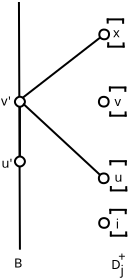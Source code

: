 <?xml version="1.0" encoding="UTF-8"?>
<dia:diagram xmlns:dia="http://www.lysator.liu.se/~alla/dia/">
  <dia:layer name="Tło" visible="true" active="true">
    <dia:object type="Standard - Line" version="0" id="O0">
      <dia:attribute name="obj_pos">
        <dia:point val="7.251,3.663"/>
      </dia:attribute>
      <dia:attribute name="obj_bb">
        <dia:rectangle val="7.201,3.613;7.35,16.096"/>
      </dia:attribute>
      <dia:attribute name="conn_endpoints">
        <dia:point val="7.251,3.663"/>
        <dia:point val="7.3,16.046"/>
      </dia:attribute>
      <dia:attribute name="numcp">
        <dia:int val="1"/>
      </dia:attribute>
    </dia:object>
    <dia:object type="Standard - Line" version="0" id="O1">
      <dia:attribute name="obj_pos">
        <dia:point val="7.3,11.938"/>
      </dia:attribute>
      <dia:attribute name="obj_bb">
        <dia:rectangle val="6.979,8.3;7.621,11.988"/>
      </dia:attribute>
      <dia:attribute name="conn_endpoints">
        <dia:point val="7.3,11.938"/>
        <dia:point val="7.3,8.35"/>
      </dia:attribute>
      <dia:attribute name="numcp">
        <dia:int val="1"/>
      </dia:attribute>
      <dia:attribute name="start_arrow">
        <dia:enum val="9"/>
      </dia:attribute>
      <dia:attribute name="start_arrow_length">
        <dia:real val="0.5"/>
      </dia:attribute>
      <dia:attribute name="start_arrow_width">
        <dia:real val="0.5"/>
      </dia:attribute>
      <dia:attribute name="end_arrow">
        <dia:enum val="9"/>
      </dia:attribute>
      <dia:attribute name="end_arrow_length">
        <dia:real val="0.5"/>
      </dia:attribute>
      <dia:attribute name="end_arrow_width">
        <dia:real val="0.5"/>
      </dia:attribute>
    </dia:object>
    <dia:object type="Standard - Line" version="0" id="O2">
      <dia:attribute name="obj_pos">
        <dia:point val="7.437,8.451"/>
      </dia:attribute>
      <dia:attribute name="obj_bb">
        <dia:rectangle val="7.367,5.0;11.82,8.521"/>
      </dia:attribute>
      <dia:attribute name="conn_endpoints">
        <dia:point val="7.437,8.451"/>
        <dia:point val="11.75,5.1"/>
      </dia:attribute>
      <dia:attribute name="numcp">
        <dia:int val="1"/>
      </dia:attribute>
      <dia:attribute name="end_arrow">
        <dia:enum val="9"/>
      </dia:attribute>
      <dia:attribute name="end_arrow_length">
        <dia:real val="0.5"/>
      </dia:attribute>
      <dia:attribute name="end_arrow_width">
        <dia:real val="0.5"/>
      </dia:attribute>
    </dia:object>
    <dia:object type="Standard - Line" version="0" id="O3">
      <dia:attribute name="obj_pos">
        <dia:point val="7.458,8.745"/>
      </dia:attribute>
      <dia:attribute name="obj_bb">
        <dia:rectangle val="7.388,8.674;11.782,12.754"/>
      </dia:attribute>
      <dia:attribute name="conn_endpoints">
        <dia:point val="7.458,8.745"/>
        <dia:point val="11.711,12.683"/>
      </dia:attribute>
      <dia:attribute name="numcp">
        <dia:int val="1"/>
      </dia:attribute>
      <dia:attribute name="end_arrow">
        <dia:enum val="9"/>
      </dia:attribute>
      <dia:attribute name="end_arrow_length">
        <dia:real val="0.5"/>
      </dia:attribute>
      <dia:attribute name="end_arrow_width">
        <dia:real val="0.5"/>
      </dia:attribute>
    </dia:object>
    <dia:object type="Standard - Text" version="1" id="O4">
      <dia:attribute name="obj_pos">
        <dia:point val="6.354,8.841"/>
      </dia:attribute>
      <dia:attribute name="obj_bb">
        <dia:rectangle val="6.354,8.228;6.928,9.029"/>
      </dia:attribute>
      <dia:attribute name="text">
        <dia:composite type="text">
          <dia:attribute name="string">
            <dia:string>#v'#</dia:string>
          </dia:attribute>
          <dia:attribute name="font">
            <dia:font family="sans" style="0" name="Helvetica"/>
          </dia:attribute>
          <dia:attribute name="height">
            <dia:real val="0.8"/>
          </dia:attribute>
          <dia:attribute name="pos">
            <dia:point val="6.354,8.841"/>
          </dia:attribute>
          <dia:attribute name="color">
            <dia:color val="#000000"/>
          </dia:attribute>
          <dia:attribute name="alignment">
            <dia:enum val="0"/>
          </dia:attribute>
        </dia:composite>
      </dia:attribute>
      <dia:attribute name="valign">
        <dia:enum val="3"/>
      </dia:attribute>
    </dia:object>
    <dia:object type="Standard - Text" version="1" id="O5">
      <dia:attribute name="obj_pos">
        <dia:point val="6.382,11.946"/>
      </dia:attribute>
      <dia:attribute name="obj_bb">
        <dia:rectangle val="6.382,11.351;6.962,12.096"/>
      </dia:attribute>
      <dia:attribute name="text">
        <dia:composite type="text">
          <dia:attribute name="string">
            <dia:string>#u'#</dia:string>
          </dia:attribute>
          <dia:attribute name="font">
            <dia:font family="sans" style="0" name="Helvetica"/>
          </dia:attribute>
          <dia:attribute name="height">
            <dia:real val="0.8"/>
          </dia:attribute>
          <dia:attribute name="pos">
            <dia:point val="6.382,11.946"/>
          </dia:attribute>
          <dia:attribute name="color">
            <dia:color val="#000000"/>
          </dia:attribute>
          <dia:attribute name="alignment">
            <dia:enum val="0"/>
          </dia:attribute>
        </dia:composite>
      </dia:attribute>
      <dia:attribute name="valign">
        <dia:enum val="3"/>
      </dia:attribute>
    </dia:object>
    <dia:object type="Standard - Line" version="0" id="O6">
      <dia:attribute name="obj_pos">
        <dia:point val="11.318,8.44"/>
      </dia:attribute>
      <dia:attribute name="obj_bb">
        <dia:rectangle val="11.247,8.37;11.77,8.948"/>
      </dia:attribute>
      <dia:attribute name="conn_endpoints">
        <dia:point val="11.318,8.44"/>
        <dia:point val="11.687,8.877"/>
      </dia:attribute>
      <dia:attribute name="numcp">
        <dia:int val="1"/>
      </dia:attribute>
      <dia:attribute name="end_arrow">
        <dia:enum val="9"/>
      </dia:attribute>
      <dia:attribute name="end_arrow_length">
        <dia:real val="0.5"/>
      </dia:attribute>
      <dia:attribute name="end_arrow_width">
        <dia:real val="0.5"/>
      </dia:attribute>
    </dia:object>
    <dia:object type="Standard - Line" version="0" id="O7">
      <dia:attribute name="obj_pos">
        <dia:point val="11.332,14.504"/>
      </dia:attribute>
      <dia:attribute name="obj_bb">
        <dia:rectangle val="11.261,14.434;11.785,15.011"/>
      </dia:attribute>
      <dia:attribute name="conn_endpoints">
        <dia:point val="11.332,14.504"/>
        <dia:point val="11.701,14.941"/>
      </dia:attribute>
      <dia:attribute name="numcp">
        <dia:int val="1"/>
      </dia:attribute>
      <dia:attribute name="end_arrow">
        <dia:enum val="9"/>
      </dia:attribute>
      <dia:attribute name="end_arrow_length">
        <dia:real val="0.5"/>
      </dia:attribute>
      <dia:attribute name="end_arrow_width">
        <dia:real val="0.5"/>
      </dia:attribute>
    </dia:object>
    <dia:object type="Standard - Text" version="1" id="O8">
      <dia:attribute name="obj_pos">
        <dia:point val="11.955,5.423"/>
      </dia:attribute>
      <dia:attribute name="obj_bb">
        <dia:rectangle val="11.955,4.828;12.335,5.573"/>
      </dia:attribute>
      <dia:attribute name="text">
        <dia:composite type="text">
          <dia:attribute name="string">
            <dia:string>#x#</dia:string>
          </dia:attribute>
          <dia:attribute name="font">
            <dia:font family="sans" style="0" name="Helvetica"/>
          </dia:attribute>
          <dia:attribute name="height">
            <dia:real val="0.8"/>
          </dia:attribute>
          <dia:attribute name="pos">
            <dia:point val="11.955,5.423"/>
          </dia:attribute>
          <dia:attribute name="color">
            <dia:color val="#000000"/>
          </dia:attribute>
          <dia:attribute name="alignment">
            <dia:enum val="0"/>
          </dia:attribute>
        </dia:composite>
      </dia:attribute>
      <dia:attribute name="valign">
        <dia:enum val="3"/>
      </dia:attribute>
    </dia:object>
    <dia:object type="Standard - Text" version="1" id="O9">
      <dia:attribute name="obj_pos">
        <dia:point val="12.029,8.867"/>
      </dia:attribute>
      <dia:attribute name="obj_bb">
        <dia:rectangle val="12.029,8.272;12.409,9.017"/>
      </dia:attribute>
      <dia:attribute name="text">
        <dia:composite type="text">
          <dia:attribute name="string">
            <dia:string>#v#</dia:string>
          </dia:attribute>
          <dia:attribute name="font">
            <dia:font family="sans" style="0" name="Helvetica"/>
          </dia:attribute>
          <dia:attribute name="height">
            <dia:real val="0.8"/>
          </dia:attribute>
          <dia:attribute name="pos">
            <dia:point val="12.029,8.867"/>
          </dia:attribute>
          <dia:attribute name="color">
            <dia:color val="#000000"/>
          </dia:attribute>
          <dia:attribute name="alignment">
            <dia:enum val="0"/>
          </dia:attribute>
        </dia:composite>
      </dia:attribute>
      <dia:attribute name="valign">
        <dia:enum val="3"/>
      </dia:attribute>
    </dia:object>
    <dia:object type="Standard - Text" version="1" id="O10">
      <dia:attribute name="obj_pos">
        <dia:point val="12.035,12.648"/>
      </dia:attribute>
      <dia:attribute name="obj_bb">
        <dia:rectangle val="12.035,12.053;12.44,12.798"/>
      </dia:attribute>
      <dia:attribute name="text">
        <dia:composite type="text">
          <dia:attribute name="string">
            <dia:string>#u#</dia:string>
          </dia:attribute>
          <dia:attribute name="font">
            <dia:font family="sans" style="0" name="Helvetica"/>
          </dia:attribute>
          <dia:attribute name="height">
            <dia:real val="0.8"/>
          </dia:attribute>
          <dia:attribute name="pos">
            <dia:point val="12.035,12.648"/>
          </dia:attribute>
          <dia:attribute name="color">
            <dia:color val="#000000"/>
          </dia:attribute>
          <dia:attribute name="alignment">
            <dia:enum val="0"/>
          </dia:attribute>
        </dia:composite>
      </dia:attribute>
      <dia:attribute name="valign">
        <dia:enum val="3"/>
      </dia:attribute>
    </dia:object>
    <dia:object type="Standard - Text" version="1" id="O11">
      <dia:attribute name="obj_pos">
        <dia:point val="12.091,14.987"/>
      </dia:attribute>
      <dia:attribute name="obj_bb">
        <dia:rectangle val="12.091,14.392;12.268,15.137"/>
      </dia:attribute>
      <dia:attribute name="text">
        <dia:composite type="text">
          <dia:attribute name="string">
            <dia:string>#i#</dia:string>
          </dia:attribute>
          <dia:attribute name="font">
            <dia:font family="sans" style="0" name="Helvetica"/>
          </dia:attribute>
          <dia:attribute name="height">
            <dia:real val="0.8"/>
          </dia:attribute>
          <dia:attribute name="pos">
            <dia:point val="12.091,14.987"/>
          </dia:attribute>
          <dia:attribute name="color">
            <dia:color val="#000000"/>
          </dia:attribute>
          <dia:attribute name="alignment">
            <dia:enum val="0"/>
          </dia:attribute>
        </dia:composite>
      </dia:attribute>
      <dia:attribute name="valign">
        <dia:enum val="3"/>
      </dia:attribute>
    </dia:object>
    <dia:object type="Standard - Line" version="0" id="O12">
      <dia:attribute name="obj_pos">
        <dia:point val="11.686,4.485"/>
      </dia:attribute>
      <dia:attribute name="obj_bb">
        <dia:rectangle val="11.635,4.434;11.739,4.794"/>
      </dia:attribute>
      <dia:attribute name="conn_endpoints">
        <dia:point val="11.686,4.485"/>
        <dia:point val="11.689,4.743"/>
      </dia:attribute>
      <dia:attribute name="numcp">
        <dia:int val="1"/>
      </dia:attribute>
    </dia:object>
    <dia:object type="Standard - Line" version="0" id="O13">
      <dia:attribute name="obj_pos">
        <dia:point val="11.643,4.533"/>
      </dia:attribute>
      <dia:attribute name="obj_bb">
        <dia:rectangle val="11.593,4.483;12.561,4.583"/>
      </dia:attribute>
      <dia:attribute name="conn_endpoints">
        <dia:point val="11.643,4.533"/>
        <dia:point val="12.511,4.533"/>
      </dia:attribute>
      <dia:attribute name="numcp">
        <dia:int val="1"/>
      </dia:attribute>
    </dia:object>
    <dia:object type="Standard - Line" version="0" id="O14">
      <dia:attribute name="obj_pos">
        <dia:point val="12.457,4.494"/>
      </dia:attribute>
      <dia:attribute name="obj_bb">
        <dia:rectangle val="12.406,4.443;12.51,4.802"/>
      </dia:attribute>
      <dia:attribute name="conn_endpoints">
        <dia:point val="12.457,4.494"/>
        <dia:point val="12.46,4.752"/>
      </dia:attribute>
      <dia:attribute name="numcp">
        <dia:int val="1"/>
      </dia:attribute>
    </dia:object>
    <dia:object type="Standard - Line" version="0" id="O15">
      <dia:attribute name="obj_pos">
        <dia:point val="11.797,7.889"/>
      </dia:attribute>
      <dia:attribute name="obj_bb">
        <dia:rectangle val="11.746,7.839;11.85,8.198"/>
      </dia:attribute>
      <dia:attribute name="conn_endpoints">
        <dia:point val="11.797,7.889"/>
        <dia:point val="11.8,8.148"/>
      </dia:attribute>
      <dia:attribute name="numcp">
        <dia:int val="1"/>
      </dia:attribute>
    </dia:object>
    <dia:object type="Standard - Line" version="0" id="O16">
      <dia:attribute name="obj_pos">
        <dia:point val="11.754,7.938"/>
      </dia:attribute>
      <dia:attribute name="obj_bb">
        <dia:rectangle val="11.704,7.888;12.672,7.988"/>
      </dia:attribute>
      <dia:attribute name="conn_endpoints">
        <dia:point val="11.754,7.938"/>
        <dia:point val="12.622,7.938"/>
      </dia:attribute>
      <dia:attribute name="numcp">
        <dia:int val="1"/>
      </dia:attribute>
    </dia:object>
    <dia:object type="Standard - Line" version="0" id="O17">
      <dia:attribute name="obj_pos">
        <dia:point val="12.568,7.898"/>
      </dia:attribute>
      <dia:attribute name="obj_bb">
        <dia:rectangle val="12.518,7.848;12.621,8.207"/>
      </dia:attribute>
      <dia:attribute name="conn_endpoints">
        <dia:point val="12.568,7.898"/>
        <dia:point val="12.571,8.157"/>
      </dia:attribute>
      <dia:attribute name="numcp">
        <dia:int val="1"/>
      </dia:attribute>
    </dia:object>
    <dia:object type="Standard - Line" version="0" id="O18">
      <dia:attribute name="obj_pos">
        <dia:point val="11.82,11.575"/>
      </dia:attribute>
      <dia:attribute name="obj_bb">
        <dia:rectangle val="11.77,11.524;11.873,11.883"/>
      </dia:attribute>
      <dia:attribute name="conn_endpoints">
        <dia:point val="11.82,11.575"/>
        <dia:point val="11.823,11.833"/>
      </dia:attribute>
      <dia:attribute name="numcp">
        <dia:int val="1"/>
      </dia:attribute>
    </dia:object>
    <dia:object type="Standard - Line" version="0" id="O19">
      <dia:attribute name="obj_pos">
        <dia:point val="11.777,11.623"/>
      </dia:attribute>
      <dia:attribute name="obj_bb">
        <dia:rectangle val="11.727,11.573;12.695,11.673"/>
      </dia:attribute>
      <dia:attribute name="conn_endpoints">
        <dia:point val="11.777,11.623"/>
        <dia:point val="12.645,11.623"/>
      </dia:attribute>
      <dia:attribute name="numcp">
        <dia:int val="1"/>
      </dia:attribute>
    </dia:object>
    <dia:object type="Standard - Line" version="0" id="O20">
      <dia:attribute name="obj_pos">
        <dia:point val="12.591,11.583"/>
      </dia:attribute>
      <dia:attribute name="obj_bb">
        <dia:rectangle val="12.54,11.533;12.644,11.892"/>
      </dia:attribute>
      <dia:attribute name="conn_endpoints">
        <dia:point val="12.591,11.583"/>
        <dia:point val="12.594,11.842"/>
      </dia:attribute>
      <dia:attribute name="numcp">
        <dia:int val="1"/>
      </dia:attribute>
    </dia:object>
    <dia:object type="Standard - Line" version="0" id="O21">
      <dia:attribute name="obj_pos">
        <dia:point val="11.818,14.007"/>
      </dia:attribute>
      <dia:attribute name="obj_bb">
        <dia:rectangle val="11.767,13.956;11.871,14.315"/>
      </dia:attribute>
      <dia:attribute name="conn_endpoints">
        <dia:point val="11.818,14.007"/>
        <dia:point val="11.82,14.265"/>
      </dia:attribute>
      <dia:attribute name="numcp">
        <dia:int val="1"/>
      </dia:attribute>
    </dia:object>
    <dia:object type="Standard - Line" version="0" id="O22">
      <dia:attribute name="obj_pos">
        <dia:point val="11.774,14.055"/>
      </dia:attribute>
      <dia:attribute name="obj_bb">
        <dia:rectangle val="11.724,14.005;12.692,14.105"/>
      </dia:attribute>
      <dia:attribute name="conn_endpoints">
        <dia:point val="11.774,14.055"/>
        <dia:point val="12.642,14.055"/>
      </dia:attribute>
      <dia:attribute name="numcp">
        <dia:int val="1"/>
      </dia:attribute>
    </dia:object>
    <dia:object type="Standard - Line" version="0" id="O23">
      <dia:attribute name="obj_pos">
        <dia:point val="12.588,14.015"/>
      </dia:attribute>
      <dia:attribute name="obj_bb">
        <dia:rectangle val="12.538,13.965;12.642,14.324"/>
      </dia:attribute>
      <dia:attribute name="conn_endpoints">
        <dia:point val="12.588,14.015"/>
        <dia:point val="12.591,14.274"/>
      </dia:attribute>
      <dia:attribute name="numcp">
        <dia:int val="1"/>
      </dia:attribute>
    </dia:object>
    <dia:object type="Standard - Line" version="0" id="O24">
      <dia:attribute name="obj_pos">
        <dia:point val="11.715,5.673"/>
      </dia:attribute>
      <dia:attribute name="obj_bb">
        <dia:rectangle val="11.664,5.623;11.765,5.982"/>
      </dia:attribute>
      <dia:attribute name="conn_endpoints">
        <dia:point val="11.715,5.673"/>
        <dia:point val="11.714,5.931"/>
      </dia:attribute>
      <dia:attribute name="numcp">
        <dia:int val="1"/>
      </dia:attribute>
    </dia:object>
    <dia:object type="Standard - Line" version="0" id="O25">
      <dia:attribute name="obj_pos">
        <dia:point val="11.668,5.894"/>
      </dia:attribute>
      <dia:attribute name="obj_bb">
        <dia:rectangle val="11.618,5.844;12.586,5.944"/>
      </dia:attribute>
      <dia:attribute name="conn_endpoints">
        <dia:point val="11.668,5.894"/>
        <dia:point val="12.537,5.894"/>
      </dia:attribute>
      <dia:attribute name="numcp">
        <dia:int val="1"/>
      </dia:attribute>
    </dia:object>
    <dia:object type="Standard - Line" version="0" id="O26">
      <dia:attribute name="obj_pos">
        <dia:point val="12.482,5.682"/>
      </dia:attribute>
      <dia:attribute name="obj_bb">
        <dia:rectangle val="12.432,5.631;12.536,5.991"/>
      </dia:attribute>
      <dia:attribute name="conn_endpoints">
        <dia:point val="12.482,5.682"/>
        <dia:point val="12.485,5.94"/>
      </dia:attribute>
      <dia:attribute name="numcp">
        <dia:int val="1"/>
      </dia:attribute>
    </dia:object>
    <dia:object type="Standard - Line" version="0" id="O27">
      <dia:attribute name="obj_pos">
        <dia:point val="11.816,9.125"/>
      </dia:attribute>
      <dia:attribute name="obj_bb">
        <dia:rectangle val="11.765,9.075;11.866,9.434"/>
      </dia:attribute>
      <dia:attribute name="conn_endpoints">
        <dia:point val="11.816,9.125"/>
        <dia:point val="11.815,9.384"/>
      </dia:attribute>
      <dia:attribute name="numcp">
        <dia:int val="1"/>
      </dia:attribute>
    </dia:object>
    <dia:object type="Standard - Line" version="0" id="O28">
      <dia:attribute name="obj_pos">
        <dia:point val="11.769,9.346"/>
      </dia:attribute>
      <dia:attribute name="obj_bb">
        <dia:rectangle val="11.719,9.296;12.687,9.396"/>
      </dia:attribute>
      <dia:attribute name="conn_endpoints">
        <dia:point val="11.769,9.346"/>
        <dia:point val="12.637,9.346"/>
      </dia:attribute>
      <dia:attribute name="numcp">
        <dia:int val="1"/>
      </dia:attribute>
    </dia:object>
    <dia:object type="Standard - Line" version="0" id="O29">
      <dia:attribute name="obj_pos">
        <dia:point val="12.583,9.134"/>
      </dia:attribute>
      <dia:attribute name="obj_bb">
        <dia:rectangle val="12.533,9.084;12.636,9.443"/>
      </dia:attribute>
      <dia:attribute name="conn_endpoints">
        <dia:point val="12.583,9.134"/>
        <dia:point val="12.586,9.392"/>
      </dia:attribute>
      <dia:attribute name="numcp">
        <dia:int val="1"/>
      </dia:attribute>
    </dia:object>
    <dia:object type="Standard - Line" version="0" id="O30">
      <dia:attribute name="obj_pos">
        <dia:point val="11.848,12.862"/>
      </dia:attribute>
      <dia:attribute name="obj_bb">
        <dia:rectangle val="11.797,12.812;11.898,13.171"/>
      </dia:attribute>
      <dia:attribute name="conn_endpoints">
        <dia:point val="11.848,12.862"/>
        <dia:point val="11.847,13.121"/>
      </dia:attribute>
      <dia:attribute name="numcp">
        <dia:int val="1"/>
      </dia:attribute>
    </dia:object>
    <dia:object type="Standard - Line" version="0" id="O31">
      <dia:attribute name="obj_pos">
        <dia:point val="11.801,13.083"/>
      </dia:attribute>
      <dia:attribute name="obj_bb">
        <dia:rectangle val="11.751,13.033;12.719,13.133"/>
      </dia:attribute>
      <dia:attribute name="conn_endpoints">
        <dia:point val="11.801,13.083"/>
        <dia:point val="12.669,13.083"/>
      </dia:attribute>
      <dia:attribute name="numcp">
        <dia:int val="1"/>
      </dia:attribute>
    </dia:object>
    <dia:object type="Standard - Line" version="0" id="O32">
      <dia:attribute name="obj_pos">
        <dia:point val="12.615,12.871"/>
      </dia:attribute>
      <dia:attribute name="obj_bb">
        <dia:rectangle val="12.565,12.821;12.668,13.18"/>
      </dia:attribute>
      <dia:attribute name="conn_endpoints">
        <dia:point val="12.615,12.871"/>
        <dia:point val="12.618,13.13"/>
      </dia:attribute>
      <dia:attribute name="numcp">
        <dia:int val="1"/>
      </dia:attribute>
    </dia:object>
    <dia:object type="Standard - Line" version="0" id="O33">
      <dia:attribute name="obj_pos">
        <dia:point val="11.846,15.124"/>
      </dia:attribute>
      <dia:attribute name="obj_bb">
        <dia:rectangle val="11.795,15.074;11.896,15.433"/>
      </dia:attribute>
      <dia:attribute name="conn_endpoints">
        <dia:point val="11.846,15.124"/>
        <dia:point val="11.845,15.383"/>
      </dia:attribute>
      <dia:attribute name="numcp">
        <dia:int val="1"/>
      </dia:attribute>
    </dia:object>
    <dia:object type="Standard - Line" version="0" id="O34">
      <dia:attribute name="obj_pos">
        <dia:point val="11.799,15.345"/>
      </dia:attribute>
      <dia:attribute name="obj_bb">
        <dia:rectangle val="11.749,15.295;12.717,15.395"/>
      </dia:attribute>
      <dia:attribute name="conn_endpoints">
        <dia:point val="11.799,15.345"/>
        <dia:point val="12.667,15.345"/>
      </dia:attribute>
      <dia:attribute name="numcp">
        <dia:int val="1"/>
      </dia:attribute>
    </dia:object>
    <dia:object type="Standard - Line" version="0" id="O35">
      <dia:attribute name="obj_pos">
        <dia:point val="12.613,15.133"/>
      </dia:attribute>
      <dia:attribute name="obj_bb">
        <dia:rectangle val="12.563,15.083;12.666,15.442"/>
      </dia:attribute>
      <dia:attribute name="conn_endpoints">
        <dia:point val="12.613,15.133"/>
        <dia:point val="12.616,15.392"/>
      </dia:attribute>
      <dia:attribute name="numcp">
        <dia:int val="1"/>
      </dia:attribute>
    </dia:object>
    <dia:object type="Standard - Text" version="1" id="O36">
      <dia:attribute name="obj_pos">
        <dia:point val="6.998,16.936"/>
      </dia:attribute>
      <dia:attribute name="obj_bb">
        <dia:rectangle val="6.998,16.341;7.438,17.086"/>
      </dia:attribute>
      <dia:attribute name="text">
        <dia:composite type="text">
          <dia:attribute name="string">
            <dia:string>#B#</dia:string>
          </dia:attribute>
          <dia:attribute name="font">
            <dia:font family="sans" style="0" name="Helvetica"/>
          </dia:attribute>
          <dia:attribute name="height">
            <dia:real val="0.8"/>
          </dia:attribute>
          <dia:attribute name="pos">
            <dia:point val="6.998,16.936"/>
          </dia:attribute>
          <dia:attribute name="color">
            <dia:color val="#000000"/>
          </dia:attribute>
          <dia:attribute name="alignment">
            <dia:enum val="0"/>
          </dia:attribute>
        </dia:composite>
      </dia:attribute>
      <dia:attribute name="valign">
        <dia:enum val="3"/>
      </dia:attribute>
    </dia:object>
    <dia:object type="Standard - Text" version="1" id="O37">
      <dia:attribute name="obj_pos">
        <dia:point val="11.862,17.017"/>
      </dia:attribute>
      <dia:attribute name="obj_bb">
        <dia:rectangle val="11.862,16.422;12.354,17.167"/>
      </dia:attribute>
      <dia:attribute name="text">
        <dia:composite type="text">
          <dia:attribute name="string">
            <dia:string>#D#</dia:string>
          </dia:attribute>
          <dia:attribute name="font">
            <dia:font family="sans" style="0" name="Helvetica"/>
          </dia:attribute>
          <dia:attribute name="height">
            <dia:real val="0.8"/>
          </dia:attribute>
          <dia:attribute name="pos">
            <dia:point val="11.862,17.017"/>
          </dia:attribute>
          <dia:attribute name="color">
            <dia:color val="#000000"/>
          </dia:attribute>
          <dia:attribute name="alignment">
            <dia:enum val="0"/>
          </dia:attribute>
        </dia:composite>
      </dia:attribute>
      <dia:attribute name="valign">
        <dia:enum val="3"/>
      </dia:attribute>
    </dia:object>
    <dia:object type="Standard - Text" version="1" id="O38">
      <dia:attribute name="obj_pos">
        <dia:point val="12.215,16.597"/>
      </dia:attribute>
      <dia:attribute name="obj_bb">
        <dia:rectangle val="12.215,16.002;12.752,16.747"/>
      </dia:attribute>
      <dia:attribute name="text">
        <dia:composite type="text">
          <dia:attribute name="string">
            <dia:string>#+#</dia:string>
          </dia:attribute>
          <dia:attribute name="font">
            <dia:font family="sans" style="0" name="Helvetica"/>
          </dia:attribute>
          <dia:attribute name="height">
            <dia:real val="0.8"/>
          </dia:attribute>
          <dia:attribute name="pos">
            <dia:point val="12.215,16.597"/>
          </dia:attribute>
          <dia:attribute name="color">
            <dia:color val="#000000"/>
          </dia:attribute>
          <dia:attribute name="alignment">
            <dia:enum val="0"/>
          </dia:attribute>
        </dia:composite>
      </dia:attribute>
      <dia:attribute name="valign">
        <dia:enum val="3"/>
      </dia:attribute>
    </dia:object>
    <dia:object type="Standard - Text" version="1" id="O39">
      <dia:attribute name="obj_pos">
        <dia:point val="12.323,17.302"/>
      </dia:attribute>
      <dia:attribute name="obj_bb">
        <dia:rectangle val="12.323,16.707;12.501,17.452"/>
      </dia:attribute>
      <dia:attribute name="text">
        <dia:composite type="text">
          <dia:attribute name="string">
            <dia:string>#j#</dia:string>
          </dia:attribute>
          <dia:attribute name="font">
            <dia:font family="sans" style="0" name="Helvetica"/>
          </dia:attribute>
          <dia:attribute name="height">
            <dia:real val="0.8"/>
          </dia:attribute>
          <dia:attribute name="pos">
            <dia:point val="12.323,17.302"/>
          </dia:attribute>
          <dia:attribute name="color">
            <dia:color val="#000000"/>
          </dia:attribute>
          <dia:attribute name="alignment">
            <dia:enum val="0"/>
          </dia:attribute>
        </dia:composite>
      </dia:attribute>
      <dia:attribute name="valign">
        <dia:enum val="3"/>
      </dia:attribute>
    </dia:object>
  </dia:layer>
</dia:diagram>
